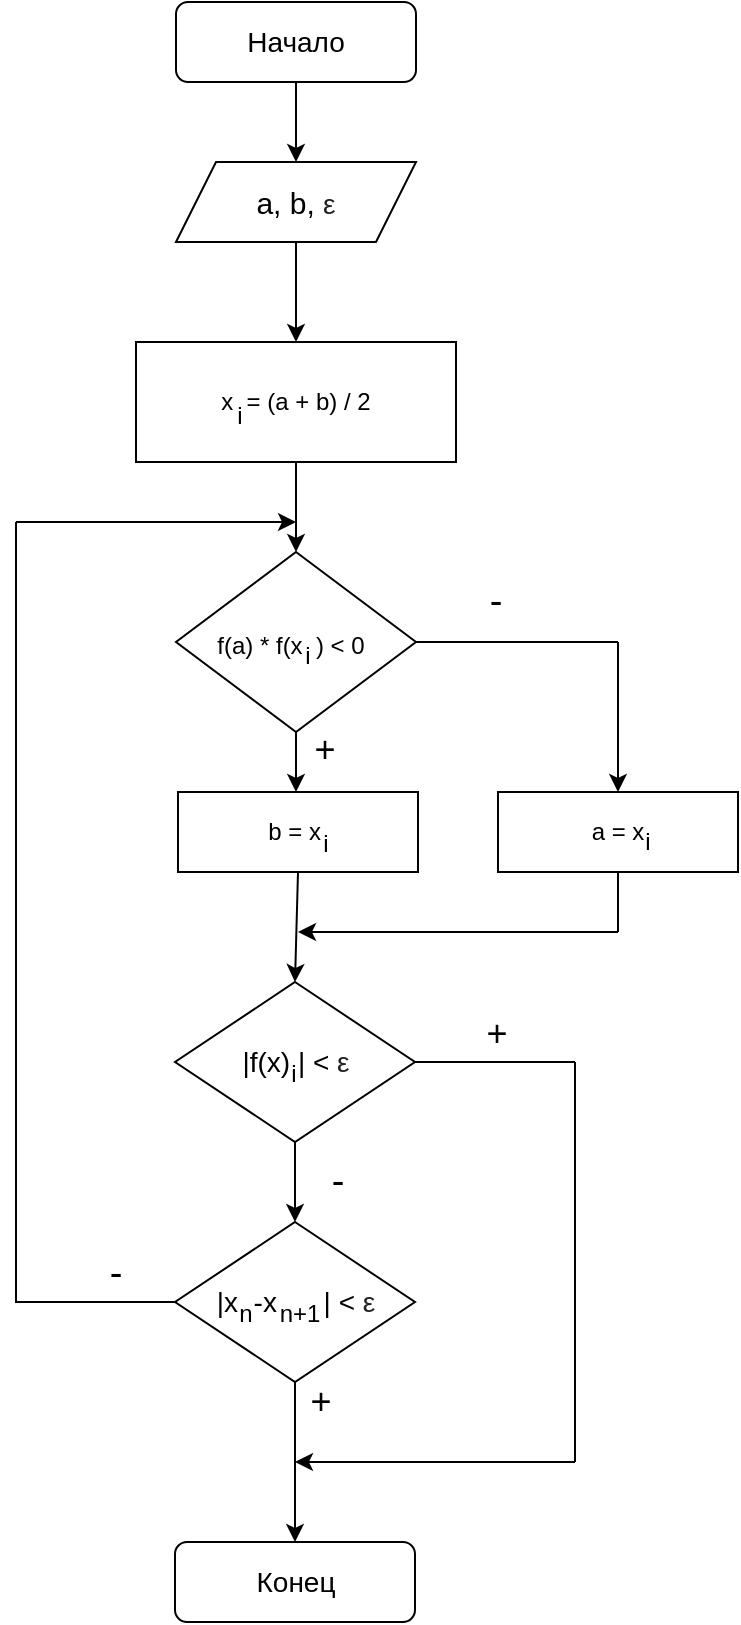 <mxfile version="14.4.3" type="device"><diagram id="HoVySrzytq8OhzVosltQ" name="Page-1"><mxGraphModel dx="462" dy="524" grid="1" gridSize="10" guides="1" tooltips="1" connect="1" arrows="1" fold="1" page="1" pageScale="1" pageWidth="827" pageHeight="1169" math="0" shadow="0"><root><mxCell id="0"/><mxCell id="1" parent="0"/><mxCell id="QjTByiFP6IMzixuYRlYu-1" value="&lt;font style=&quot;font-size: 14px&quot;&gt;Начало&lt;/font&gt;" style="rounded=1;whiteSpace=wrap;html=1;" parent="1" vertex="1"><mxGeometry x="160" y="40" width="120" height="40" as="geometry"/></mxCell><mxCell id="QjTByiFP6IMzixuYRlYu-2" value="" style="endArrow=classic;html=1;exitX=0.5;exitY=1;exitDx=0;exitDy=0;entryX=0.5;entryY=0;entryDx=0;entryDy=0;" parent="1" source="QjTByiFP6IMzixuYRlYu-1" target="QjTByiFP6IMzixuYRlYu-3" edge="1"><mxGeometry width="50" height="50" relative="1" as="geometry"><mxPoint x="240" y="200" as="sourcePoint"/><mxPoint x="220" y="120" as="targetPoint"/></mxGeometry></mxCell><mxCell id="QjTByiFP6IMzixuYRlYu-3" value="&lt;span style=&quot;font-size: 15px&quot;&gt;a, b,&amp;nbsp;&lt;/span&gt;&lt;span style=&quot;color: rgb(32 , 33 , 34) ; font-family: sans-serif ; font-size: 14px ; background-color: rgb(255 , 255 , 255)&quot;&gt;ε&lt;/span&gt;" style="shape=parallelogram;perimeter=parallelogramPerimeter;whiteSpace=wrap;html=1;fixedSize=1;" parent="1" vertex="1"><mxGeometry x="160" y="120" width="120" height="40" as="geometry"/></mxCell><mxCell id="QjTByiFP6IMzixuYRlYu-23" value="|f(x) | &amp;lt;&amp;nbsp;&lt;span style=&quot;color: rgb(32 , 33 , 34) ; font-family: sans-serif ; font-size: 14px ; background-color: rgb(255 , 255 , 255)&quot;&gt;ε&lt;/span&gt;" style="rhombus;whiteSpace=wrap;html=1;fontSize=14;" parent="1" vertex="1"><mxGeometry x="159.5" y="530" width="120" height="80" as="geometry"/></mxCell><mxCell id="s4173k3b3jdFuJT_10Cr-17" value="" style="edgeStyle=orthogonalEdgeStyle;rounded=0;orthogonalLoop=1;jettySize=auto;html=1;fontSize=14;" parent="1" source="QjTByiFP6IMzixuYRlYu-25" target="QjTByiFP6IMzixuYRlYu-38" edge="1"><mxGeometry relative="1" as="geometry"/></mxCell><mxCell id="QjTByiFP6IMzixuYRlYu-25" value="&lt;font style=&quot;font-size: 14px&quot;&gt;|x&amp;nbsp; -x&amp;nbsp; &amp;nbsp; &amp;nbsp; |&amp;nbsp;&lt;/font&gt;&lt;span style=&quot;font-size: 14px&quot;&gt;&amp;lt;&amp;nbsp;&lt;/span&gt;&lt;span style=&quot;font-size: 14px ; color: rgb(32 , 33 , 34) ; font-family: sans-serif ; background-color: rgb(255 , 255 , 255)&quot;&gt;ε&lt;/span&gt;" style="rhombus;whiteSpace=wrap;html=1;" parent="1" vertex="1"><mxGeometry x="159.5" y="650" width="120" height="80" as="geometry"/></mxCell><mxCell id="QjTByiFP6IMzixuYRlYu-29" value="" style="endArrow=none;html=1;entryX=0;entryY=0.5;entryDx=0;entryDy=0;" parent="1" target="QjTByiFP6IMzixuYRlYu-25" edge="1"><mxGeometry width="50" height="50" relative="1" as="geometry"><mxPoint x="79.5" y="690" as="sourcePoint"/><mxPoint x="119.5" y="680" as="targetPoint"/></mxGeometry></mxCell><mxCell id="QjTByiFP6IMzixuYRlYu-30" value="-" style="text;html=1;strokeColor=none;fillColor=none;align=center;verticalAlign=middle;whiteSpace=wrap;rounded=0;fontSize=19;" parent="1" vertex="1"><mxGeometry x="220.5" y="620" width="40" height="20" as="geometry"/></mxCell><mxCell id="QjTByiFP6IMzixuYRlYu-31" value="-" style="text;html=1;strokeColor=none;fillColor=none;align=center;verticalAlign=middle;whiteSpace=wrap;rounded=0;fontSize=19;" parent="1" vertex="1"><mxGeometry x="109.5" y="666" width="40" height="20" as="geometry"/></mxCell><mxCell id="QjTByiFP6IMzixuYRlYu-33" value="n" style="text;html=1;strokeColor=none;fillColor=none;align=center;verticalAlign=middle;whiteSpace=wrap;rounded=0;" parent="1" vertex="1"><mxGeometry x="174.5" y="686" width="40" height="20" as="geometry"/></mxCell><mxCell id="QjTByiFP6IMzixuYRlYu-34" value="n+1" style="text;html=1;strokeColor=none;fillColor=none;align=center;verticalAlign=middle;whiteSpace=wrap;rounded=0;" parent="1" vertex="1"><mxGeometry x="201.5" y="686" width="40" height="20" as="geometry"/></mxCell><mxCell id="QjTByiFP6IMzixuYRlYu-38" value="&lt;font style=&quot;font-size: 14px&quot;&gt;Конец&lt;/font&gt;" style="rounded=1;whiteSpace=wrap;html=1;" parent="1" vertex="1"><mxGeometry x="159.5" y="810" width="120" height="40" as="geometry"/></mxCell><mxCell id="u_xncPAsBG9-K2fzOt0d-1" value="i" style="text;html=1;strokeColor=none;fillColor=none;align=center;verticalAlign=middle;whiteSpace=wrap;rounded=0;" vertex="1" parent="1"><mxGeometry x="198.5" y="566" width="40" height="20" as="geometry"/></mxCell><mxCell id="u_xncPAsBG9-K2fzOt0d-3" value="" style="endArrow=none;html=1;exitX=1;exitY=0.5;exitDx=0;exitDy=0;" edge="1" parent="1" source="QjTByiFP6IMzixuYRlYu-23"><mxGeometry width="50" height="50" relative="1" as="geometry"><mxPoint x="289.5" y="630" as="sourcePoint"/><mxPoint x="359.5" y="570" as="targetPoint"/></mxGeometry></mxCell><mxCell id="u_xncPAsBG9-K2fzOt0d-4" value="" style="endArrow=none;html=1;" edge="1" parent="1"><mxGeometry width="50" height="50" relative="1" as="geometry"><mxPoint x="359.5" y="770" as="sourcePoint"/><mxPoint x="359.5" y="570" as="targetPoint"/></mxGeometry></mxCell><mxCell id="u_xncPAsBG9-K2fzOt0d-5" value="" style="endArrow=classic;html=1;" edge="1" parent="1"><mxGeometry width="50" height="50" relative="1" as="geometry"><mxPoint x="359.5" y="770" as="sourcePoint"/><mxPoint x="219.5" y="770" as="targetPoint"/></mxGeometry></mxCell><mxCell id="u_xncPAsBG9-K2fzOt0d-6" value="&lt;font style=&quot;font-size: 18px&quot;&gt;+&lt;/font&gt;" style="text;html=1;align=center;verticalAlign=middle;resizable=0;points=[];autosize=1;" vertex="1" parent="1"><mxGeometry x="304.5" y="546" width="30" height="20" as="geometry"/></mxCell><mxCell id="u_xncPAsBG9-K2fzOt0d-7" value="" style="endArrow=classic;html=1;exitX=0.5;exitY=1;exitDx=0;exitDy=0;entryX=0.5;entryY=0;entryDx=0;entryDy=0;" edge="1" parent="1" source="QjTByiFP6IMzixuYRlYu-23" target="QjTByiFP6IMzixuYRlYu-25"><mxGeometry width="50" height="50" relative="1" as="geometry"><mxPoint x="259.5" y="650" as="sourcePoint"/><mxPoint x="309.5" y="600" as="targetPoint"/></mxGeometry></mxCell><mxCell id="u_xncPAsBG9-K2fzOt0d-8" value="&lt;font style=&quot;font-size: 18px&quot;&gt;+&lt;/font&gt;" style="text;html=1;align=center;verticalAlign=middle;resizable=0;points=[];autosize=1;" vertex="1" parent="1"><mxGeometry x="216.5" y="730" width="30" height="20" as="geometry"/></mxCell><mxCell id="u_xncPAsBG9-K2fzOt0d-9" value="f(a) * f(х&amp;nbsp; ) &amp;lt; 0&lt;font style=&quot;font-size: 18px&quot;&gt;&amp;nbsp;&lt;/font&gt;" style="rhombus;whiteSpace=wrap;html=1;" vertex="1" parent="1"><mxGeometry x="160" y="315" width="120" height="90" as="geometry"/></mxCell><mxCell id="u_xncPAsBG9-K2fzOt0d-11" value="" style="endArrow=classic;html=1;exitX=0.5;exitY=1;exitDx=0;exitDy=0;" edge="1" parent="1" source="u_xncPAsBG9-K2fzOt0d-9"><mxGeometry width="50" height="50" relative="1" as="geometry"><mxPoint x="181" y="475" as="sourcePoint"/><mxPoint x="220" y="435" as="targetPoint"/></mxGeometry></mxCell><mxCell id="u_xncPAsBG9-K2fzOt0d-12" value="b = х&amp;nbsp;" style="rounded=0;whiteSpace=wrap;html=1;" vertex="1" parent="1"><mxGeometry x="161" y="435" width="120" height="40" as="geometry"/></mxCell><mxCell id="u_xncPAsBG9-K2fzOt0d-13" value="a = x" style="rounded=0;whiteSpace=wrap;html=1;" vertex="1" parent="1"><mxGeometry x="321" y="435" width="120" height="40" as="geometry"/></mxCell><mxCell id="u_xncPAsBG9-K2fzOt0d-14" value="" style="endArrow=none;html=1;exitX=1;exitY=0.5;exitDx=0;exitDy=0;" edge="1" parent="1" source="u_xncPAsBG9-K2fzOt0d-9"><mxGeometry width="50" height="50" relative="1" as="geometry"><mxPoint x="290" y="380" as="sourcePoint"/><mxPoint x="381" y="360" as="targetPoint"/></mxGeometry></mxCell><mxCell id="u_xncPAsBG9-K2fzOt0d-15" value="" style="endArrow=classic;html=1;entryX=0.5;entryY=0;entryDx=0;entryDy=0;" edge="1" parent="1" target="u_xncPAsBG9-K2fzOt0d-13"><mxGeometry width="50" height="50" relative="1" as="geometry"><mxPoint x="381" y="360" as="sourcePoint"/><mxPoint x="361" y="505" as="targetPoint"/></mxGeometry></mxCell><mxCell id="u_xncPAsBG9-K2fzOt0d-18" value="" style="endArrow=classic;html=1;exitX=0.5;exitY=1;exitDx=0;exitDy=0;entryX=0.5;entryY=0;entryDx=0;entryDy=0;" edge="1" parent="1" source="u_xncPAsBG9-K2fzOt0d-12" target="QjTByiFP6IMzixuYRlYu-23"><mxGeometry width="50" height="50" relative="1" as="geometry"><mxPoint x="220" y="500" as="sourcePoint"/><mxPoint x="370" y="490" as="targetPoint"/></mxGeometry></mxCell><mxCell id="u_xncPAsBG9-K2fzOt0d-19" value="" style="endArrow=none;html=1;exitX=0.5;exitY=1;exitDx=0;exitDy=0;" edge="1" parent="1" source="u_xncPAsBG9-K2fzOt0d-13"><mxGeometry width="50" height="50" relative="1" as="geometry"><mxPoint x="411" y="615" as="sourcePoint"/><mxPoint x="381" y="505" as="targetPoint"/></mxGeometry></mxCell><mxCell id="u_xncPAsBG9-K2fzOt0d-20" value="" style="endArrow=classic;html=1;" edge="1" parent="1"><mxGeometry width="50" height="50" relative="1" as="geometry"><mxPoint x="381" y="505" as="sourcePoint"/><mxPoint x="221" y="505" as="targetPoint"/></mxGeometry></mxCell><mxCell id="u_xncPAsBG9-K2fzOt0d-21" value="-" style="text;html=1;strokeColor=none;fillColor=none;align=center;verticalAlign=middle;whiteSpace=wrap;rounded=0;fontSize=19;" vertex="1" parent="1"><mxGeometry x="299.5" y="330" width="40" height="20" as="geometry"/></mxCell><mxCell id="u_xncPAsBG9-K2fzOt0d-22" value="&lt;font style=&quot;font-size: 18px&quot;&gt;+&lt;/font&gt;" style="text;html=1;align=center;verticalAlign=middle;resizable=0;points=[];autosize=1;" vertex="1" parent="1"><mxGeometry x="218.5" y="404" width="30" height="20" as="geometry"/></mxCell><mxCell id="u_xncPAsBG9-K2fzOt0d-23" value="i" style="text;html=1;strokeColor=none;fillColor=none;align=center;verticalAlign=middle;whiteSpace=wrap;rounded=0;" vertex="1" parent="1"><mxGeometry x="215" y="451" width="40" height="20" as="geometry"/></mxCell><mxCell id="u_xncPAsBG9-K2fzOt0d-24" value="i" style="text;html=1;strokeColor=none;fillColor=none;align=center;verticalAlign=middle;whiteSpace=wrap;rounded=0;" vertex="1" parent="1"><mxGeometry x="376" y="450" width="40" height="20" as="geometry"/></mxCell><mxCell id="u_xncPAsBG9-K2fzOt0d-29" value="" style="endArrow=classic;html=1;" edge="1" parent="1"><mxGeometry width="50" height="50" relative="1" as="geometry"><mxPoint x="80" y="300" as="sourcePoint"/><mxPoint x="220" y="300" as="targetPoint"/></mxGeometry></mxCell><mxCell id="u_xncPAsBG9-K2fzOt0d-30" value="" style="endArrow=none;html=1;" edge="1" parent="1"><mxGeometry width="50" height="50" relative="1" as="geometry"><mxPoint x="80" y="690" as="sourcePoint"/><mxPoint x="80" y="300" as="targetPoint"/></mxGeometry></mxCell><mxCell id="u_xncPAsBG9-K2fzOt0d-31" value="x&amp;nbsp; = (a + b) / 2" style="rounded=0;whiteSpace=wrap;html=1;" vertex="1" parent="1"><mxGeometry x="140" y="210" width="160" height="60" as="geometry"/></mxCell><mxCell id="u_xncPAsBG9-K2fzOt0d-32" value="" style="endArrow=classic;html=1;exitX=0.5;exitY=1;exitDx=0;exitDy=0;entryX=0.5;entryY=0;entryDx=0;entryDy=0;" edge="1" parent="1" source="QjTByiFP6IMzixuYRlYu-3" target="u_xncPAsBG9-K2fzOt0d-31"><mxGeometry width="50" height="50" relative="1" as="geometry"><mxPoint x="340" y="250" as="sourcePoint"/><mxPoint x="390" y="200" as="targetPoint"/></mxGeometry></mxCell><mxCell id="u_xncPAsBG9-K2fzOt0d-35" value="" style="endArrow=classic;html=1;exitX=0.5;exitY=1;exitDx=0;exitDy=0;entryX=0.5;entryY=0;entryDx=0;entryDy=0;" edge="1" parent="1" source="u_xncPAsBG9-K2fzOt0d-31" target="u_xncPAsBG9-K2fzOt0d-9"><mxGeometry width="50" height="50" relative="1" as="geometry"><mxPoint x="300" y="320" as="sourcePoint"/><mxPoint x="350" y="270" as="targetPoint"/></mxGeometry></mxCell><mxCell id="u_xncPAsBG9-K2fzOt0d-36" value="i" style="text;html=1;strokeColor=none;fillColor=none;align=center;verticalAlign=middle;whiteSpace=wrap;rounded=0;" vertex="1" parent="1"><mxGeometry x="205.5" y="357" width="40" height="20" as="geometry"/></mxCell><mxCell id="u_xncPAsBG9-K2fzOt0d-37" value="i" style="text;html=1;strokeColor=none;fillColor=none;align=center;verticalAlign=middle;whiteSpace=wrap;rounded=0;" vertex="1" parent="1"><mxGeometry x="171.5" y="237" width="40" height="20" as="geometry"/></mxCell></root></mxGraphModel></diagram></mxfile>